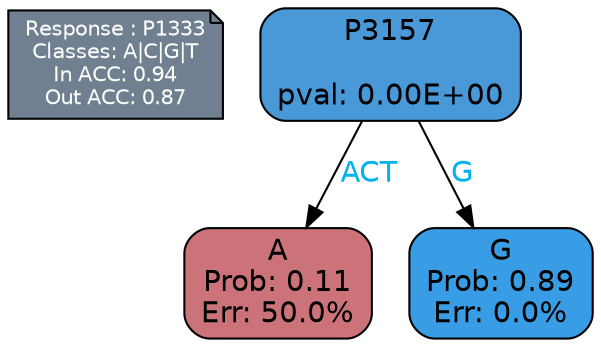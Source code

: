 digraph Tree {
node [shape=box, style="filled, rounded", color="black", fontname=helvetica] ;
graph [ranksep=equally, splines=polylines, bgcolor=transparent, dpi=600] ;
edge [fontname=helvetica] ;
LEGEND [label="Response : P1333
Classes: A|C|G|T
In ACC: 0.94
Out ACC: 0.87
",shape=note,align=left,style=filled,fillcolor="slategray",fontcolor="white",fontsize=10];1 [label="P3157

pval: 0.00E+00", fillcolor="#4998d8"] ;
2 [label="A
Prob: 0.11
Err: 50.0%", fillcolor="#cc7279"] ;
3 [label="G
Prob: 0.89
Err: 0.0%", fillcolor="#399de5"] ;
1 -> 2 [label="ACT",fontcolor=deepskyblue2] ;
1 -> 3 [label="G",fontcolor=deepskyblue2] ;
{rank = same; 2;3;}{rank = same; LEGEND;1;}}